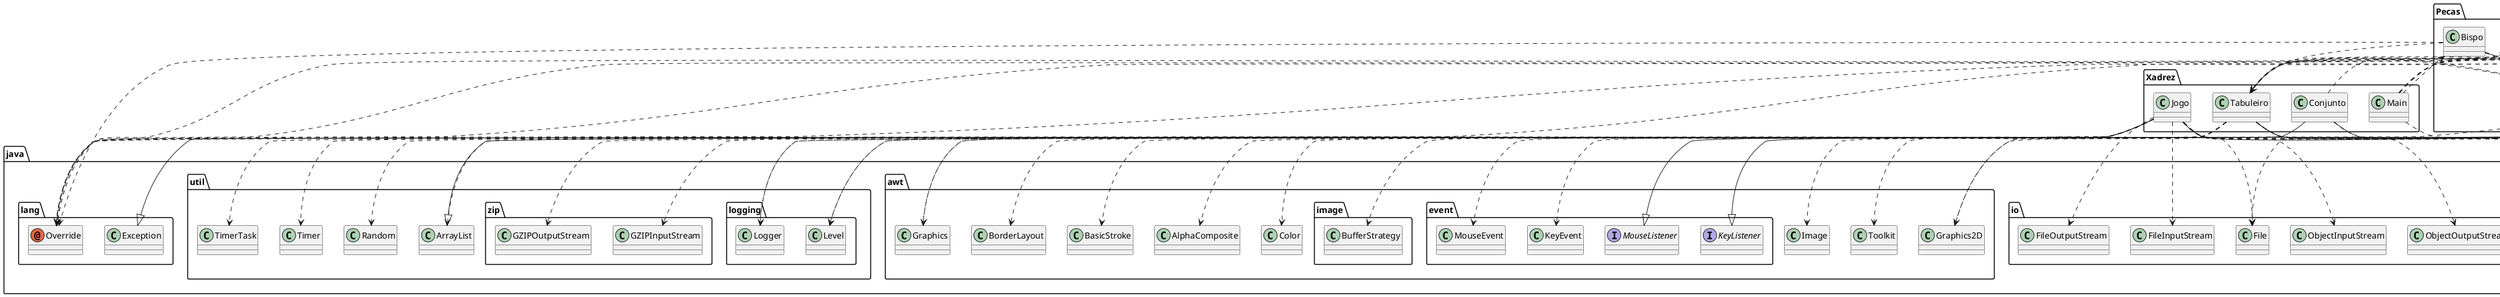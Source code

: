 @startuml
abstract class Pecas.Peca
annotation java.lang.Override
class Auxiliar.Consts
class Auxiliar.InvalidValueException
class Pecas.Bispo
class Pecas.Cavalo
class Pecas.Peao
class Pecas.Rainha
class Pecas.Rei
class Pecas.Torre
class Xadrez.Conjunto
class Xadrez.Jogo
class Xadrez.Main
class Xadrez.Tabuleiro
class auxiliar.Posicao
class java.awt.AlphaComposite
class java.awt.BasicStroke
class java.awt.BorderLayout
class java.awt.Color
class java.awt.Graphics
class java.awt.Graphics2D
class java.awt.Image
class java.awt.Toolkit
class java.awt.event.KeyEvent
class java.awt.event.MouseEvent
class java.awt.image.BufferStrategy
class java.io.File
class java.io.FileInputStream
class java.io.FileOutputStream
class java.io.IOException
class java.io.ObjectInputStream
class java.io.ObjectOutputStream
class java.lang.Exception
class java.util.ArrayList
class java.util.Random
class java.util.Timer
class java.util.TimerTask
class java.util.logging.Level
class java.util.logging.Logger
class java.util.zip.GZIPInputStream
class java.util.zip.GZIPOutputStream
class javax.swing.ImageIcon
class javax.swing.JFrame
class javax.swing.JPanel
class javax.swing.SwingUtilities
interface Auxiliar.Movimentos
interface java.awt.event.KeyListener
interface java.awt.event.MouseListener
interface java.io.Serializable
Pecas.Peca ..> Auxiliar.Consts
Pecas.Peca ..> Auxiliar.InvalidValueException
Pecas.Peca ..> Xadrez.Tabuleiro
Pecas.Peca ..> auxiliar.Posicao
Pecas.Peca ..> java.awt.Graphics2D
Pecas.Peca ..> java.io.IOException
Pecas.Peca ..> javax.swing.ImageIcon
Pecas.Peca --|> Auxiliar.Movimentos
Pecas.Peca --|> java.io.Serializable
Auxiliar.Consts ..> java.io.File
Auxiliar.InvalidValueException --|> java.lang.Exception
Pecas.Bispo --|> Pecas.Peca
Pecas.Bispo ..> java.lang.Override
Pecas.Bispo ..> Auxiliar.InvalidValueException
Pecas.Bispo ..> Xadrez.Tabuleiro
Pecas.Bispo ..> auxiliar.Posicao
Pecas.Cavalo --|> Pecas.Peca
Pecas.Cavalo ..> java.lang.Override
Pecas.Cavalo ..> Auxiliar.InvalidValueException
Pecas.Cavalo ..> Xadrez.Tabuleiro
Pecas.Cavalo ..> auxiliar.Posicao
Pecas.Peao --|> Pecas.Peca
Pecas.Peao ..> java.lang.Override
Pecas.Peao ..> Auxiliar.InvalidValueException
Pecas.Peao ..> Xadrez.Tabuleiro
Pecas.Peao ..> auxiliar.Posicao
Pecas.Rainha --|> Pecas.Peca
Pecas.Rainha ..> java.lang.Override
Pecas.Rainha ..> Auxiliar.InvalidValueException
Pecas.Rainha ..> Xadrez.Tabuleiro
Pecas.Rainha ..> auxiliar.Posicao
Pecas.Rei --|> Pecas.Peca
Pecas.Rei ..> java.lang.Override
Pecas.Rei ..> Auxiliar.InvalidValueException
Pecas.Rei ..> Xadrez.Tabuleiro
Pecas.Rei ..> auxiliar.Posicao
Pecas.Torre --|> Pecas.Peca
Pecas.Torre ..> java.lang.Override
Pecas.Torre ..> Auxiliar.InvalidValueException
Pecas.Torre ..> Xadrez.Tabuleiro
Pecas.Torre ..> auxiliar.Posicao
Xadrez.Conjunto ..> Pecas.Peca
Xadrez.Conjunto ..> auxiliar.Posicao
Xadrez.Conjunto --|> java.util.ArrayList
Xadrez.Conjunto --|> java.io.Serializable
Xadrez.Jogo ..> java.lang.Override
Xadrez.Jogo ..> Auxiliar.Consts
Xadrez.Jogo ..> Auxiliar.InvalidValueException
Xadrez.Jogo ..> auxiliar.Posicao
Xadrez.Jogo ..> java.awt.Graphics
Xadrez.Jogo ..> java.awt.event.KeyEvent
Xadrez.Jogo ..> java.awt.event.MouseEvent
Xadrez.Jogo ..> java.io.File
Xadrez.Jogo ..> java.io.FileInputStream
Xadrez.Jogo ..> java.io.FileOutputStream
Xadrez.Jogo ..> java.io.IOException
Xadrez.Jogo ..> java.io.ObjectInputStream
Xadrez.Jogo ..> java.io.ObjectOutputStream
Xadrez.Jogo ..> java.util.ArrayList
Xadrez.Jogo ..> java.util.Random
Xadrez.Jogo ..> java.util.Timer
Xadrez.Jogo ..> java.util.TimerTask
Xadrez.Jogo ..> java.util.logging.Level
Xadrez.Jogo ..> java.util.logging.Logger
Xadrez.Jogo ..> java.util.zip.GZIPInputStream
Xadrez.Jogo ..> java.util.zip.GZIPOutputStream
Xadrez.Jogo --|> javax.swing.JFrame
Xadrez.Jogo --|> java.awt.event.KeyListener
Xadrez.Jogo --|> java.awt.event.MouseListener
Xadrez.Main ..> Pecas.Bispo
Xadrez.Main ..> Pecas.Cavalo
Xadrez.Main ..> Pecas.Peao
Xadrez.Main ..> Pecas.Rainha
Xadrez.Main ..> Pecas.Rei
Xadrez.Main ..> Pecas.Torre
Xadrez.Main ..> auxiliar.Posicao
Xadrez.Tabuleiro ..> Auxiliar.Consts
Xadrez.Tabuleiro ..> auxiliar.Posicao
Xadrez.Tabuleiro ..> java.awt.AlphaComposite
Xadrez.Tabuleiro ..> java.awt.BasicStroke
Xadrez.Tabuleiro ..> java.awt.BorderLayout
Xadrez.Tabuleiro ..> java.awt.Color
Xadrez.Tabuleiro ..> java.awt.Graphics
Xadrez.Tabuleiro ..> java.awt.Graphics2D
Xadrez.Tabuleiro ..> java.awt.Image
Xadrez.Tabuleiro ..> java.awt.Toolkit
Xadrez.Tabuleiro ..> java.awt.image.BufferStrategy
Xadrez.Tabuleiro ..> java.io.IOException
Xadrez.Tabuleiro ..> java.util.logging.Level
Xadrez.Tabuleiro ..> java.util.logging.Logger
Xadrez.Tabuleiro ..> javax.swing.JFrame
Xadrez.Tabuleiro --|> javax.swing.JPanel
Xadrez.Tabuleiro ..> javax.swing.SwingUtilities
Xadrez.Tabuleiro --|> java.io.Serializable
auxiliar.Posicao ..> java.lang.Override
auxiliar.Posicao --|> java.io.Serializable
Auxiliar.Movimentos ..> auxiliar.Posicao
@enduml